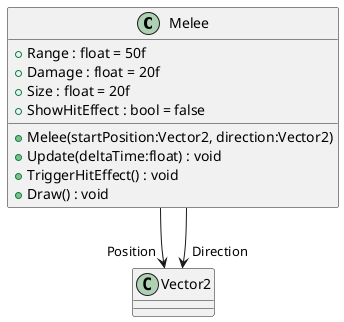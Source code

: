 @startuml
class Melee {
    + Range : float = 50f
    + Damage : float = 20f
    + Size : float = 20f
    + ShowHitEffect : bool = false
    + Melee(startPosition:Vector2, direction:Vector2)
    + Update(deltaTime:float) : void
    + TriggerHitEffect() : void
    + Draw() : void
}
Melee --> "Position" Vector2
Melee --> "Direction" Vector2
@enduml
